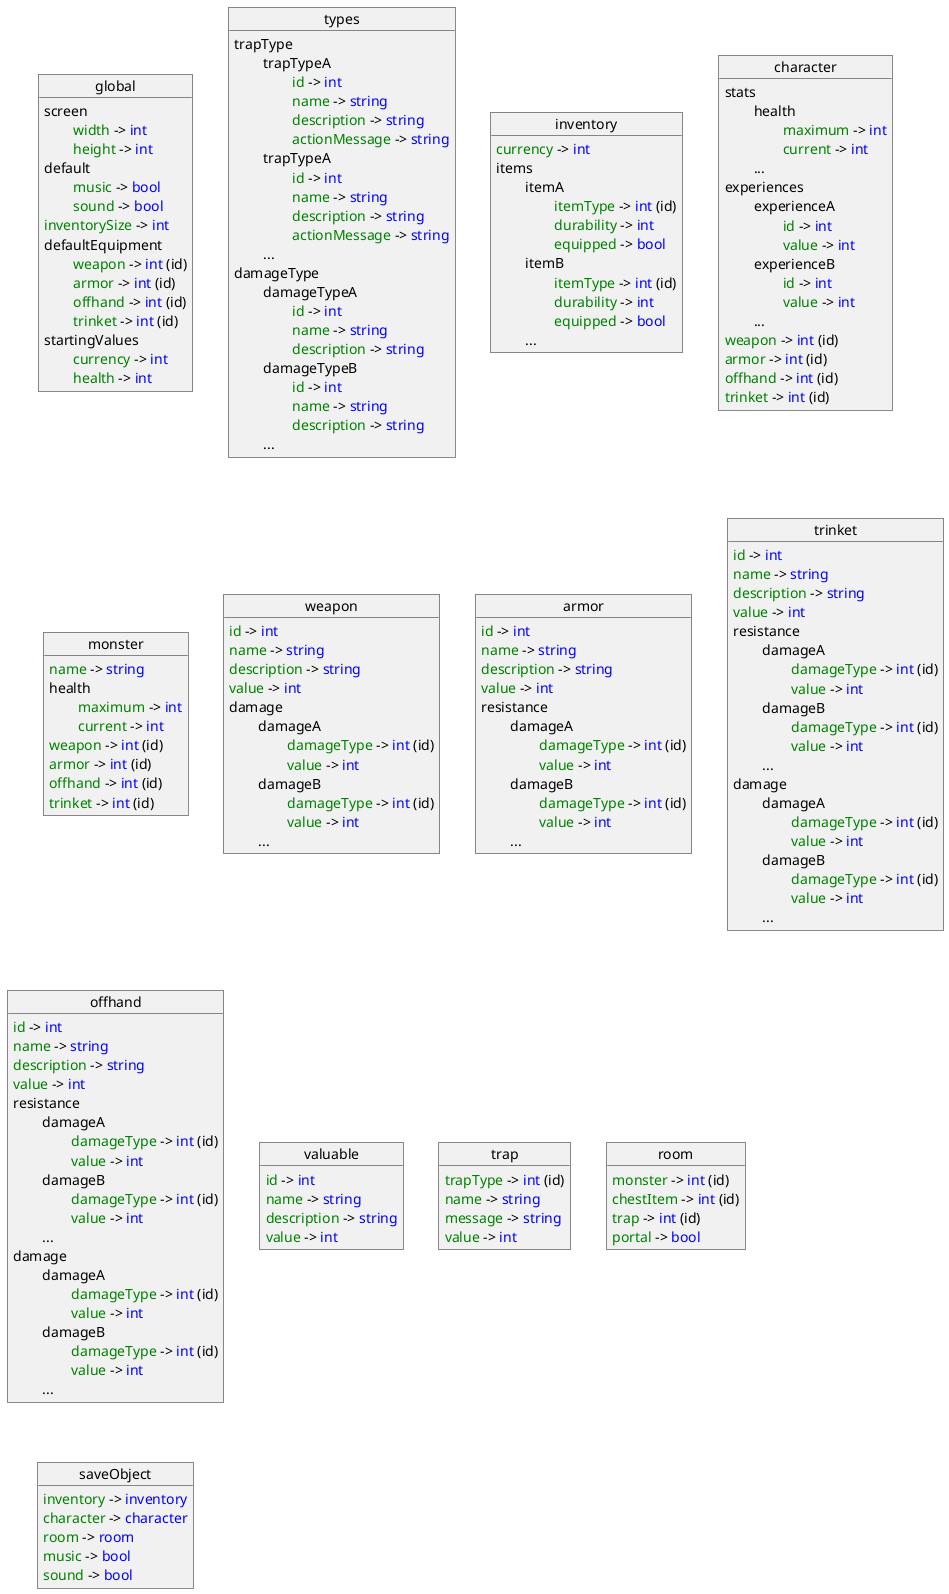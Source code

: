 @startuml

!define type(x) <color:blue>x</color>
!define attribute(x) <color:green>x</color>

object global {
    screen
        attribute(\twidth) -> type(int)
        attribute(\theight) -> type(int)
    default
        attribute(\tmusic) -> type(bool)
        attribute(\tsound) -> type(bool)
    attribute(inventorySize) -> type(int)
    defaultEquipment
        attribute(\tweapon) -> type(int) (id)
        attribute(\tarmor) -> type(int) (id)
        attribute(\toffhand) -> type(int) (id)
        attribute(\ttrinket) -> type(int) (id)
    startingValues
        attribute(\tcurrency) -> type(int)
        attribute(\thealth) -> type(int)
}

object types {
    trapType
        \ttrapTypeA
            attribute(\t\tid) -> type(int)
            attribute(\t\tname) -> type(string)
            attribute(\t\tdescription) -> type(string)
            attribute(\t\tactionMessage) -> type(string)
        \ttrapTypeA
            attribute(\t\tid) -> type(int)
            attribute(\t\tname) -> type(string)
            attribute(\t\tdescription) -> type(string)
            attribute(\t\tactionMessage) -> type(string)
        \t...
    damageType
        \tdamageTypeA
            attribute(\t\tid) -> type(int)
            attribute(\t\tname) -> type(string)
            attribute(\t\tdescription) -> type(string)
        \tdamageTypeB
            attribute(\t\tid) -> type(int)
            attribute(\t\tname) -> type(string)
            attribute(\t\tdescription) -> type(string)
        \t...
}

object inventory {
    attribute(currency) -> type(int)
    items
        \titemA
            attribute(\t\titemType) -> type(int) (id)
            attribute(\t\tdurability) -> type(int)
            attribute(\t\tequipped) -> type(bool)
        \titemB
            attribute(\t\titemType) -> type(int) (id)
            attribute(\t\tdurability) -> type(int)
            attribute(\t\tequipped) -> type(bool)
        \t...
}

object character {
    stats
        \thealth
            attribute(\t\tmaximum) -> type(int)
            attribute(\t\tcurrent) -> type(int)
        \t...
    experiences
        \texperienceA
            attribute(\t\tid) -> type(int)
            attribute(\t\tvalue) -> type(int)
        \texperienceB
            attribute(\t\tid) -> type(int)
            attribute(\t\tvalue) -> type(int)
        \t...
    attribute(weapon) -> type(int) (id)
    attribute(armor) -> type(int) (id)
    attribute(offhand) -> type(int) (id)
    attribute(trinket) -> type(int) (id)
}

object monster {
    attribute(name) -> type(string)
    health
        attribute(\tmaximum) -> type(int)
        attribute(\tcurrent) -> type(int)
    attribute(weapon) -> type(int) (id)
    attribute(armor) -> type(int) (id)
    attribute(offhand) -> type(int) (id)
    attribute(trinket) -> type(int) (id)
}

object weapon {
    attribute(id) -> type(int)
    attribute(name) -> type(string)
    attribute(description) -> type(string)
    attribute(value) -> type(int)
    damage
        \tdamageA
            attribute(\t\tdamageType) -> type(int) (id)
            attribute(\t\tvalue) -> type(int)
        \tdamageB
            attribute(\t\tdamageType) -> type(int) (id)
            attribute(\t\tvalue) -> type(int)
        \t...
}

object armor {
    attribute(id) -> type(int)
    attribute(name) -> type(string)
    attribute(description) -> type(string)
    attribute(value) -> type(int)
    resistance
        \tdamageA
            attribute(\t\tdamageType) -> type(int) (id)
            attribute(\t\tvalue) -> type(int)
        \tdamageB
            attribute(\t\tdamageType) -> type(int) (id)
            attribute(\t\tvalue) -> type(int)
        \t...
}

object trinket {
    attribute(id) -> type(int)
    attribute(name) -> type(string)
    attribute(description) -> type(string)
    attribute(value) -> type(int)
    resistance
        \tdamageA
            attribute(\t\tdamageType) -> type(int) (id)
            attribute(\t\tvalue) -> type(int)
        \tdamageB
            attribute(\t\tdamageType) -> type(int) (id)
            attribute(\t\tvalue) -> type(int)
        \t...
    damage
        \tdamageA
            attribute(\t\tdamageType) -> type(int) (id)
            attribute(\t\tvalue) -> type(int)
        \tdamageB
            attribute(\t\tdamageType) -> type(int) (id)
            attribute(\t\tvalue) -> type(int)
        \t...
}

object offhand {
    attribute(id) -> type(int)
    attribute(name) -> type(string)
    attribute(description) -> type(string)
    attribute(value) -> type(int)
    resistance
        \tdamageA
            attribute(\t\tdamageType) -> type(int) (id)
            attribute(\t\tvalue) -> type(int)
        \tdamageB
            attribute(\t\tdamageType) -> type(int) (id)
            attribute(\t\tvalue) -> type(int)
        \t...
    damage
        \tdamageA
            attribute(\t\tdamageType) -> type(int) (id)
            attribute(\t\tvalue) -> type(int)
        \tdamageB
            attribute(\t\tdamageType) -> type(int) (id)
            attribute(\t\tvalue) -> type(int)
        \t...
}

object valuable {
    attribute(id) -> type(int)
    attribute(name) -> type(string)
    attribute(description) -> type(string)
    attribute(value) -> type(int)
}

object trap {
    attribute(trapType) -> type(int) (id)
    attribute(name) -> type(string)
    attribute(message) -> type(string)
    attribute(value) -> type(int)
}

object room {
    attribute(monster) -> type(int) (id)
    attribute(chestItem) -> type(int) (id)
    attribute(trap) -> type(int) (id)
    attribute(portal) -> type(bool)
}

object saveObject {
    attribute(inventory) -> type(inventory)
    attribute(character) -> type(character)
    attribute(room) -> type(room)
    attribute(music) -> type(bool)
    attribute(sound) -> type(bool)
}

@enduml
